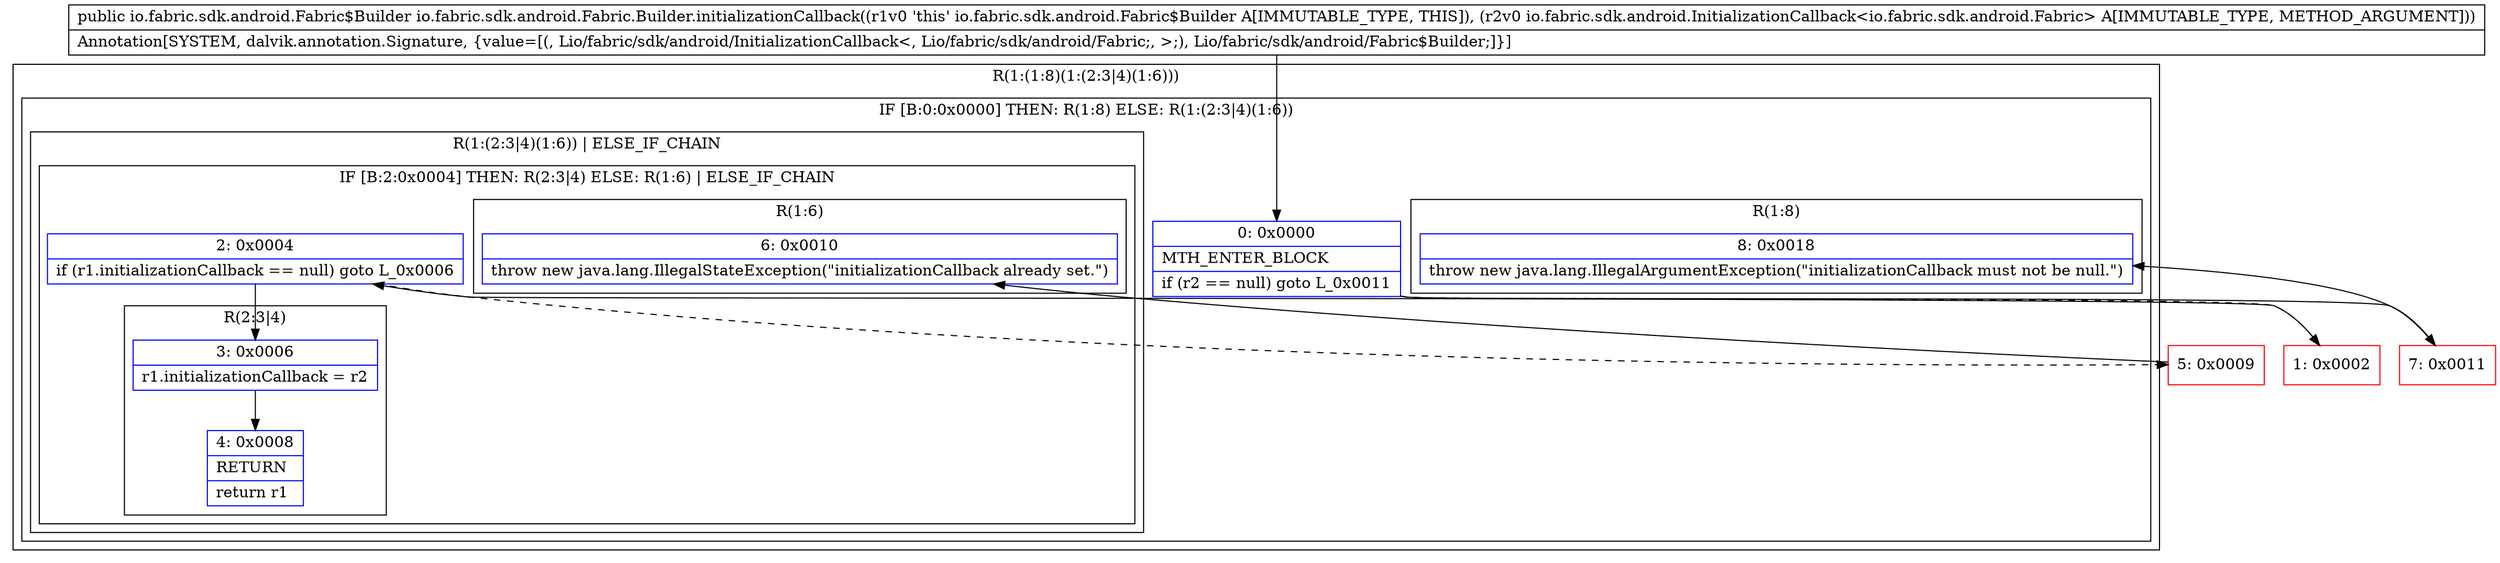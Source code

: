 digraph "CFG forio.fabric.sdk.android.Fabric.Builder.initializationCallback(Lio\/fabric\/sdk\/android\/InitializationCallback;)Lio\/fabric\/sdk\/android\/Fabric$Builder;" {
subgraph cluster_Region_254327289 {
label = "R(1:(1:8)(1:(2:3|4)(1:6)))";
node [shape=record,color=blue];
subgraph cluster_IfRegion_38258215 {
label = "IF [B:0:0x0000] THEN: R(1:8) ELSE: R(1:(2:3|4)(1:6))";
node [shape=record,color=blue];
Node_0 [shape=record,label="{0\:\ 0x0000|MTH_ENTER_BLOCK\l|if (r2 == null) goto L_0x0011\l}"];
subgraph cluster_Region_1141462160 {
label = "R(1:8)";
node [shape=record,color=blue];
Node_8 [shape=record,label="{8\:\ 0x0018|throw new java.lang.IllegalArgumentException(\"initializationCallback must not be null.\")\l}"];
}
subgraph cluster_Region_1990347812 {
label = "R(1:(2:3|4)(1:6)) | ELSE_IF_CHAIN\l";
node [shape=record,color=blue];
subgraph cluster_IfRegion_1016059000 {
label = "IF [B:2:0x0004] THEN: R(2:3|4) ELSE: R(1:6) | ELSE_IF_CHAIN\l";
node [shape=record,color=blue];
Node_2 [shape=record,label="{2\:\ 0x0004|if (r1.initializationCallback == null) goto L_0x0006\l}"];
subgraph cluster_Region_4541232 {
label = "R(2:3|4)";
node [shape=record,color=blue];
Node_3 [shape=record,label="{3\:\ 0x0006|r1.initializationCallback = r2\l}"];
Node_4 [shape=record,label="{4\:\ 0x0008|RETURN\l|return r1\l}"];
}
subgraph cluster_Region_241578620 {
label = "R(1:6)";
node [shape=record,color=blue];
Node_6 [shape=record,label="{6\:\ 0x0010|throw new java.lang.IllegalStateException(\"initializationCallback already set.\")\l}"];
}
}
}
}
}
Node_1 [shape=record,color=red,label="{1\:\ 0x0002}"];
Node_5 [shape=record,color=red,label="{5\:\ 0x0009}"];
Node_7 [shape=record,color=red,label="{7\:\ 0x0011}"];
MethodNode[shape=record,label="{public io.fabric.sdk.android.Fabric$Builder io.fabric.sdk.android.Fabric.Builder.initializationCallback((r1v0 'this' io.fabric.sdk.android.Fabric$Builder A[IMMUTABLE_TYPE, THIS]), (r2v0 io.fabric.sdk.android.InitializationCallback\<io.fabric.sdk.android.Fabric\> A[IMMUTABLE_TYPE, METHOD_ARGUMENT]))  | Annotation[SYSTEM, dalvik.annotation.Signature, \{value=[(, Lio\/fabric\/sdk\/android\/InitializationCallback\<, Lio\/fabric\/sdk\/android\/Fabric;, \>;), Lio\/fabric\/sdk\/android\/Fabric$Builder;]\}]\l}"];
MethodNode -> Node_0;
Node_0 -> Node_1[style=dashed];
Node_0 -> Node_7;
Node_2 -> Node_3;
Node_2 -> Node_5[style=dashed];
Node_3 -> Node_4;
Node_1 -> Node_2;
Node_5 -> Node_6;
Node_7 -> Node_8;
}

